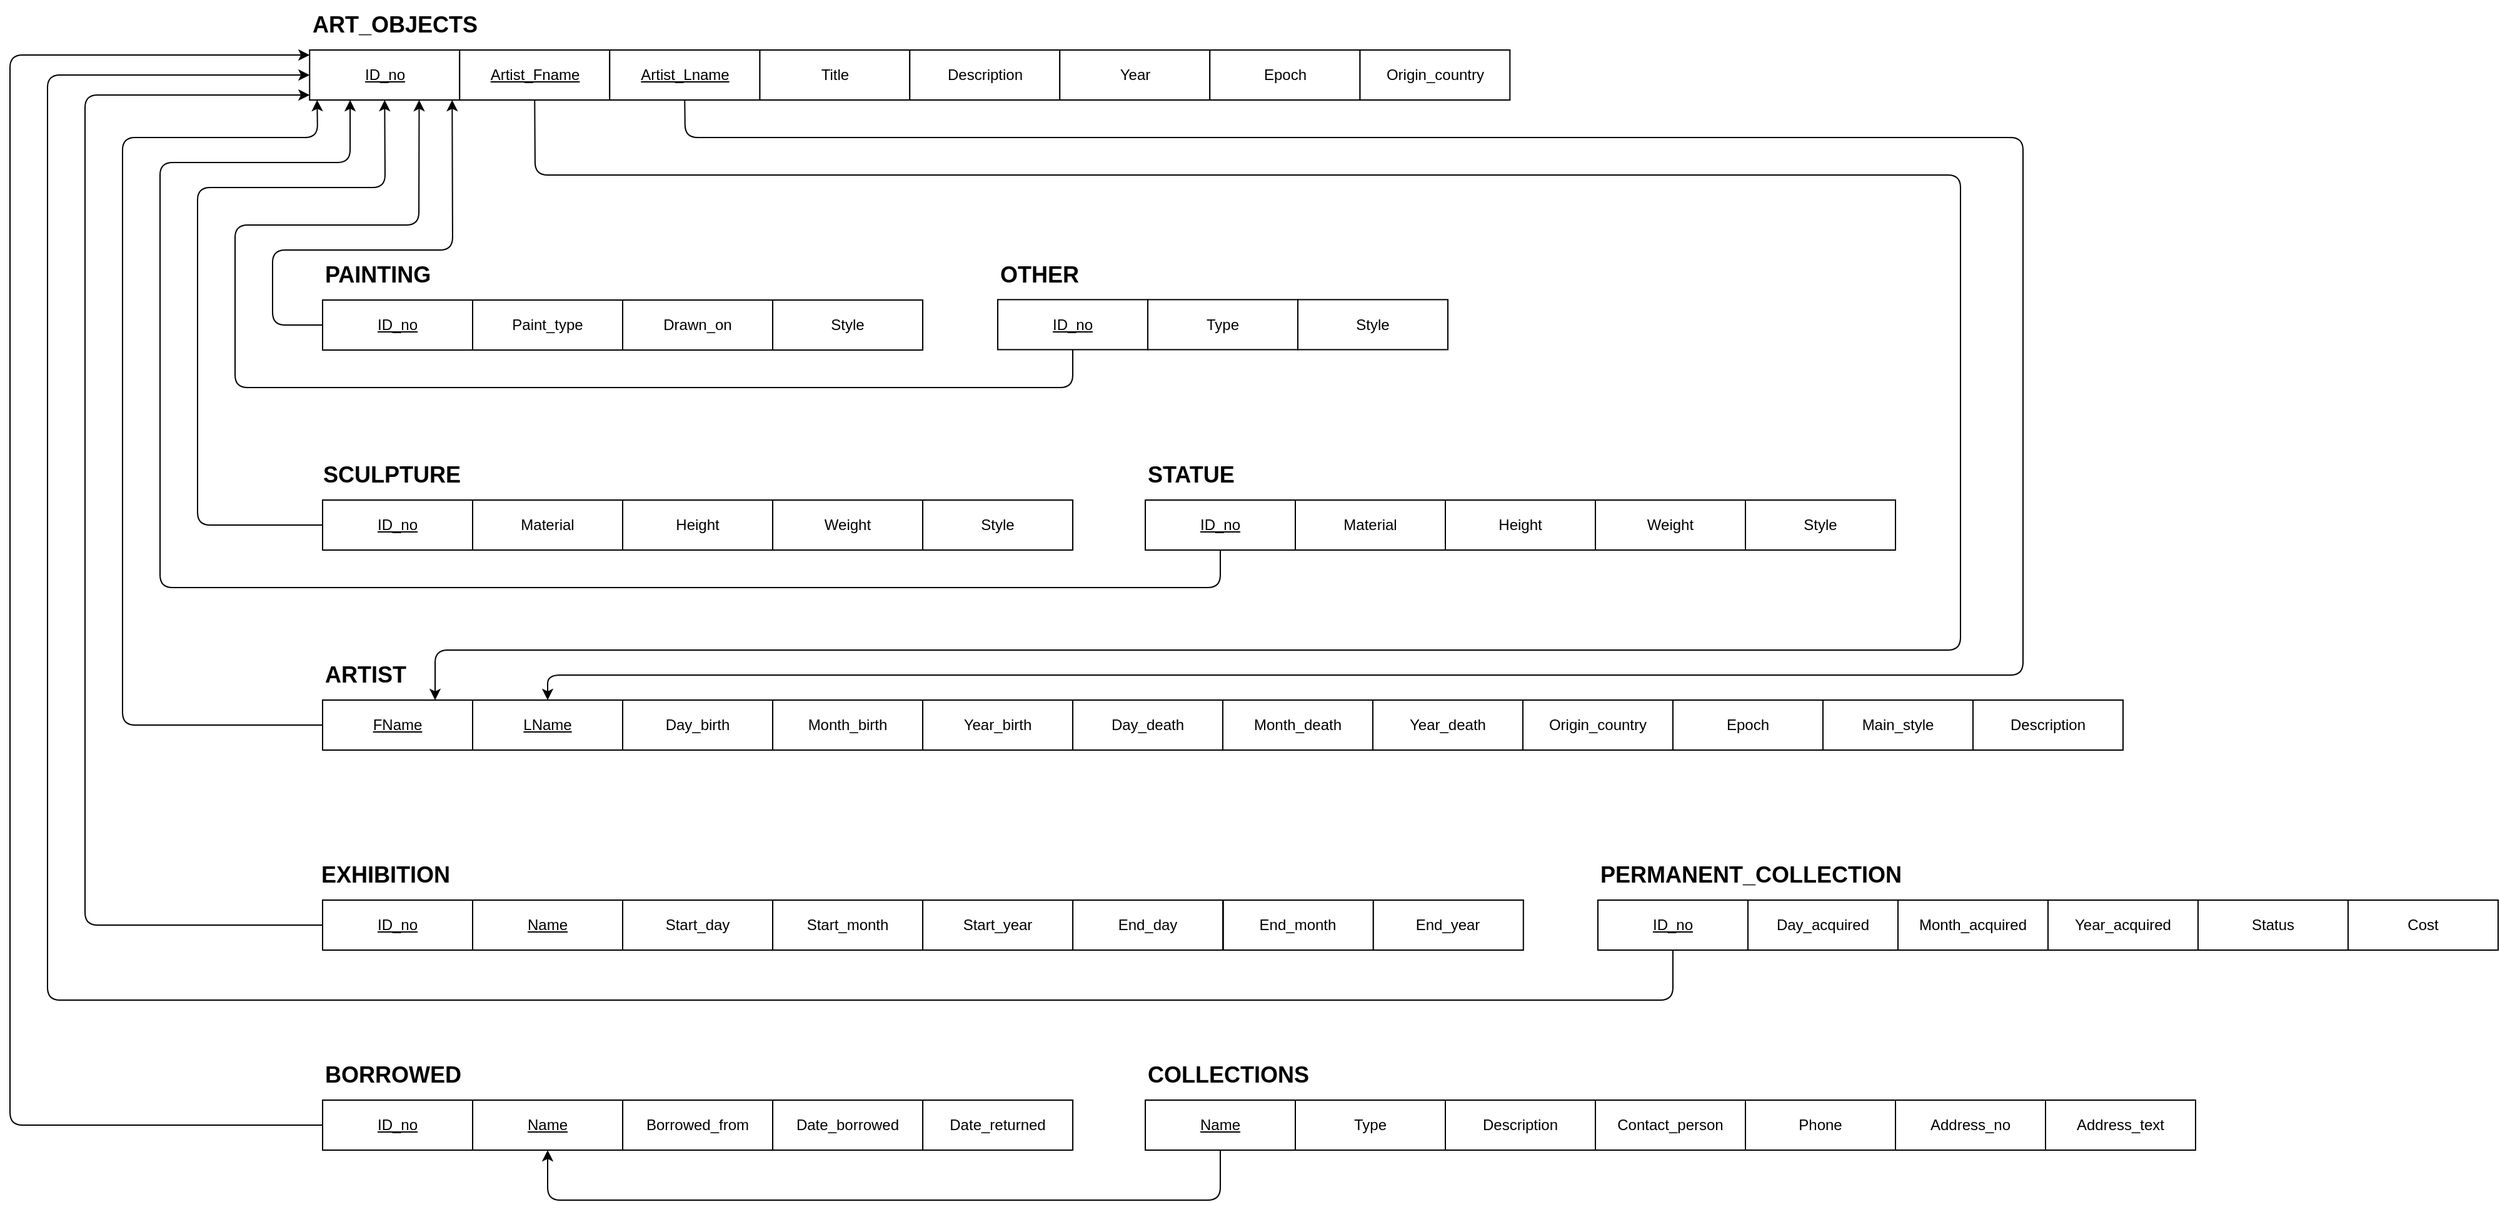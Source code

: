 <mxfile>
    <diagram id="mbgXg7MLxgZCqN_WTLX3" name="Page-1">
        <mxGraphModel dx="1990" dy="2117" grid="1" gridSize="10" guides="1" tooltips="1" connect="1" arrows="1" fold="1" page="1" pageScale="1" pageWidth="850" pageHeight="1100" background="none" math="0" shadow="0">
            <root>
                <mxCell id="0"/>
                <mxCell id="1" parent="0"/>
                <mxCell id="67" style="edgeStyle=none;html=1;exitX=0;exitY=0.5;exitDx=0;exitDy=0;fontSize=18;snapToPoint=0;orthogonal=0;entryX=0.95;entryY=1;entryDx=0;entryDy=0;orthogonalLoop=0;flowAnimation=0;backgroundOutline=0;entryPerimeter=0;" parent="1" source="9" target="58" edge="1">
                    <mxGeometry relative="1" as="geometry">
                        <mxPoint x="110" y="-70" as="targetPoint"/>
                        <Array as="points">
                            <mxPoint x="-30" y="60"/>
                            <mxPoint x="-30"/>
                            <mxPoint x="114"/>
                        </Array>
                    </mxGeometry>
                </mxCell>
                <mxCell id="68" style="edgeStyle=none;html=1;exitX=0;exitY=0.5;exitDx=0;exitDy=0;fontSize=18;entryX=0.5;entryY=1;entryDx=0;entryDy=0;entryPerimeter=0;" parent="1" source="20" target="58" edge="1">
                    <mxGeometry relative="1" as="geometry">
                        <mxPoint x="60" y="-50" as="targetPoint"/>
                        <Array as="points">
                            <mxPoint x="-90" y="220"/>
                            <mxPoint x="-90" y="-50"/>
                            <mxPoint x="60" y="-50"/>
                        </Array>
                    </mxGeometry>
                </mxCell>
                <mxCell id="69" style="edgeStyle=none;html=1;exitX=0.5;exitY=1;exitDx=0;exitDy=0;fontSize=18;entryX=0.27;entryY=1;entryDx=0;entryDy=0;entryPerimeter=0;" parent="1" source="39" target="58" edge="1">
                    <mxGeometry relative="1" as="geometry">
                        <mxPoint x="10" y="379" as="sourcePoint"/>
                        <mxPoint x="-20" y="-110" as="targetPoint"/>
                        <Array as="points">
                            <mxPoint x="728" y="270"/>
                            <mxPoint x="-120" y="270"/>
                            <mxPoint x="-120" y="-70"/>
                            <mxPoint x="32" y="-70"/>
                        </Array>
                    </mxGeometry>
                </mxCell>
                <mxCell id="80" style="edgeStyle=none;html=1;exitX=0;exitY=0.5;exitDx=0;exitDy=0;entryX=0.05;entryY=1;entryDx=0;entryDy=0;fontSize=18;entryPerimeter=0;" parent="1" target="58" edge="1">
                    <mxGeometry relative="1" as="geometry">
                        <Array as="points">
                            <mxPoint x="-150" y="380"/>
                            <mxPoint x="-150" y="-90"/>
                            <mxPoint x="6" y="-90"/>
                        </Array>
                        <mxPoint x="10.02" y="380" as="sourcePoint"/>
                    </mxGeometry>
                </mxCell>
                <mxCell id="94" value="" style="group" parent="1" vertex="1" connectable="0">
                    <mxGeometry width="490" height="80" as="geometry"/>
                </mxCell>
                <mxCell id="9" value="&lt;u&gt;ID_no&lt;/u&gt;" style="rounded=0;whiteSpace=wrap;html=1;" parent="94" vertex="1">
                    <mxGeometry x="10" y="40" width="120" height="40" as="geometry"/>
                </mxCell>
                <mxCell id="10" value="PAINTING" style="text;strokeColor=none;fillColor=none;html=1;fontSize=18;fontStyle=1;verticalAlign=middle;align=left;" parent="94" vertex="1">
                    <mxGeometry x="10" width="100" height="40" as="geometry"/>
                </mxCell>
                <mxCell id="11" value="Paint_type" style="rounded=0;whiteSpace=wrap;html=1;" parent="94" vertex="1">
                    <mxGeometry x="130" y="40" width="120" height="40" as="geometry"/>
                </mxCell>
                <mxCell id="12" value="Drawn_on" style="rounded=0;whiteSpace=wrap;html=1;" parent="94" vertex="1">
                    <mxGeometry x="250" y="40" width="120" height="40" as="geometry"/>
                </mxCell>
                <mxCell id="13" value="Style" style="rounded=0;whiteSpace=wrap;html=1;" parent="94" vertex="1">
                    <mxGeometry x="370" y="40" width="120" height="40" as="geometry"/>
                </mxCell>
                <mxCell id="95" value="" style="group" parent="1" vertex="1" connectable="0">
                    <mxGeometry x="10" y="160" width="600" height="80" as="geometry"/>
                </mxCell>
                <mxCell id="20" value="&lt;u&gt;ID_no&lt;/u&gt;" style="rounded=0;whiteSpace=wrap;html=1;" parent="95" vertex="1">
                    <mxGeometry y="40" width="120" height="40" as="geometry"/>
                </mxCell>
                <mxCell id="21" value="SCULPTURE" style="text;strokeColor=none;fillColor=none;html=1;fontSize=18;fontStyle=1;verticalAlign=middle;align=center;" parent="95" vertex="1">
                    <mxGeometry width="110" height="40" as="geometry"/>
                </mxCell>
                <mxCell id="22" value="Material" style="rounded=0;whiteSpace=wrap;html=1;" parent="95" vertex="1">
                    <mxGeometry x="120" y="40" width="120" height="40" as="geometry"/>
                </mxCell>
                <mxCell id="23" value="Height" style="rounded=0;whiteSpace=wrap;html=1;" parent="95" vertex="1">
                    <mxGeometry x="240" y="40" width="120" height="40" as="geometry"/>
                </mxCell>
                <mxCell id="24" value="Weight" style="rounded=0;whiteSpace=wrap;html=1;" parent="95" vertex="1">
                    <mxGeometry x="360" y="40" width="120" height="40" as="geometry"/>
                </mxCell>
                <mxCell id="26" value="Style" style="rounded=0;whiteSpace=wrap;html=1;" parent="95" vertex="1">
                    <mxGeometry x="480" y="40" width="120" height="40" as="geometry"/>
                </mxCell>
                <mxCell id="108" style="edgeStyle=none;html=1;exitX=0.5;exitY=1;exitDx=0;exitDy=0;entryX=0.73;entryY=1;entryDx=0;entryDy=0;fontSize=18;entryPerimeter=0;" parent="1" source="29" target="58" edge="1">
                    <mxGeometry relative="1" as="geometry">
                        <Array as="points">
                            <mxPoint x="610" y="110"/>
                            <mxPoint x="-60" y="110"/>
                            <mxPoint x="-60" y="-20"/>
                            <mxPoint x="87" y="-20"/>
                        </Array>
                    </mxGeometry>
                </mxCell>
                <mxCell id="118" style="edgeStyle=none;html=1;exitX=0;exitY=0.5;exitDx=0;exitDy=0;entryX=0;entryY=0.9;entryDx=0;entryDy=0;fontSize=18;entryPerimeter=0;" parent="1" source="110" target="58" edge="1">
                    <mxGeometry relative="1" as="geometry">
                        <Array as="points">
                            <mxPoint x="-180" y="540"/>
                            <mxPoint x="-180" y="-124"/>
                        </Array>
                    </mxGeometry>
                </mxCell>
                <mxCell id="119" value="" style="group" parent="1" vertex="1" connectable="0">
                    <mxGeometry x="550" width="360" height="79.69" as="geometry"/>
                </mxCell>
                <mxCell id="29" value="&lt;u&gt;ID_no&lt;/u&gt;" style="rounded=0;whiteSpace=wrap;html=1;" parent="119" vertex="1">
                    <mxGeometry y="39.69" width="120" height="40" as="geometry"/>
                </mxCell>
                <mxCell id="30" value="OTHER" style="text;strokeColor=none;fillColor=none;html=1;fontSize=18;fontStyle=1;verticalAlign=middle;align=left;" parent="119" vertex="1">
                    <mxGeometry width="100" height="40" as="geometry"/>
                </mxCell>
                <mxCell id="31" value="Type" style="rounded=0;whiteSpace=wrap;html=1;" parent="119" vertex="1">
                    <mxGeometry x="120" y="39.69" width="120" height="40" as="geometry"/>
                </mxCell>
                <mxCell id="32" value="Style" style="rounded=0;whiteSpace=wrap;html=1;" parent="119" vertex="1">
                    <mxGeometry x="240" y="39.69" width="120" height="40" as="geometry"/>
                </mxCell>
                <mxCell id="120" value="" style="group" parent="1" vertex="1" connectable="0">
                    <mxGeometry x="668" y="160" width="600" height="80" as="geometry"/>
                </mxCell>
                <mxCell id="39" value="&lt;u&gt;ID_no&lt;/u&gt;" style="rounded=0;whiteSpace=wrap;html=1;" parent="120" vertex="1">
                    <mxGeometry y="40" width="120" height="40" as="geometry"/>
                </mxCell>
                <mxCell id="40" value="STATUE" style="text;strokeColor=none;fillColor=none;html=1;fontSize=18;fontStyle=1;verticalAlign=middle;align=left;" parent="120" vertex="1">
                    <mxGeometry width="100" height="40" as="geometry"/>
                </mxCell>
                <mxCell id="41" value="Material" style="rounded=0;whiteSpace=wrap;html=1;" parent="120" vertex="1">
                    <mxGeometry x="120" y="40" width="120" height="40" as="geometry"/>
                </mxCell>
                <mxCell id="42" value="Height" style="rounded=0;whiteSpace=wrap;html=1;" parent="120" vertex="1">
                    <mxGeometry x="240" y="40" width="120" height="40" as="geometry"/>
                </mxCell>
                <mxCell id="43" value="Weight" style="rounded=0;whiteSpace=wrap;html=1;" parent="120" vertex="1">
                    <mxGeometry x="360" y="40" width="120" height="40" as="geometry"/>
                </mxCell>
                <mxCell id="45" value="Style" style="rounded=0;whiteSpace=wrap;html=1;" parent="120" vertex="1">
                    <mxGeometry x="480" y="40" width="120" height="40" as="geometry"/>
                </mxCell>
                <mxCell id="146" value="" style="group" parent="1" vertex="1" connectable="0">
                    <mxGeometry x="10.02" y="640" width="600" height="80" as="geometry"/>
                </mxCell>
                <mxCell id="130" value="&lt;u&gt;ID_no&lt;/u&gt;" style="rounded=0;whiteSpace=wrap;html=1;" parent="146" vertex="1">
                    <mxGeometry y="40" width="120" height="40" as="geometry"/>
                </mxCell>
                <mxCell id="131" value="BORROWED" style="text;strokeColor=none;fillColor=none;html=1;fontSize=18;fontStyle=1;verticalAlign=middle;align=left;" parent="146" vertex="1">
                    <mxGeometry width="260" height="40" as="geometry"/>
                </mxCell>
                <mxCell id="132" value="Borrowed_from" style="rounded=0;whiteSpace=wrap;html=1;" parent="146" vertex="1">
                    <mxGeometry x="240" y="40" width="120" height="40" as="geometry"/>
                </mxCell>
                <mxCell id="133" value="Date_returned" style="rounded=0;whiteSpace=wrap;html=1;" parent="146" vertex="1">
                    <mxGeometry x="480" y="40" width="120" height="40" as="geometry"/>
                </mxCell>
                <mxCell id="134" value="Date_borrowed" style="rounded=0;whiteSpace=wrap;html=1;" parent="146" vertex="1">
                    <mxGeometry x="360" y="40" width="120" height="40" as="geometry"/>
                </mxCell>
                <mxCell id="145" value="&lt;u&gt;Name&lt;/u&gt;" style="rounded=0;whiteSpace=wrap;html=1;" parent="146" vertex="1">
                    <mxGeometry x="120" y="40" width="120" height="40" as="geometry"/>
                </mxCell>
                <mxCell id="149" style="edgeStyle=none;html=1;exitX=0.5;exitY=1;exitDx=0;exitDy=0;entryX=0.5;entryY=1;entryDx=0;entryDy=0;fontSize=18;" parent="1" source="138" target="145" edge="1">
                    <mxGeometry relative="1" as="geometry">
                        <Array as="points">
                            <mxPoint x="728" y="760"/>
                            <mxPoint x="190" y="760"/>
                        </Array>
                    </mxGeometry>
                </mxCell>
                <mxCell id="150" style="edgeStyle=none;html=1;exitX=0;exitY=0.5;exitDx=0;exitDy=0;fontSize=18;entryX=0;entryY=0.1;entryDx=0;entryDy=0;entryPerimeter=0;" parent="1" source="130" target="58" edge="1">
                    <mxGeometry relative="1" as="geometry">
                        <Array as="points">
                            <mxPoint x="-240" y="700"/>
                            <mxPoint x="-240" y="-156"/>
                        </Array>
                        <mxPoint x="-30" y="-160" as="targetPoint"/>
                    </mxGeometry>
                </mxCell>
                <mxCell id="158" style="edgeStyle=none;html=1;exitX=0.5;exitY=1;exitDx=0;exitDy=0;entryX=0;entryY=0.5;entryDx=0;entryDy=0;fontSize=18;entryPerimeter=0;" parent="1" source="123" target="58" edge="1">
                    <mxGeometry relative="1" as="geometry">
                        <Array as="points">
                            <mxPoint x="1090" y="600"/>
                            <mxPoint x="-210" y="600"/>
                            <mxPoint x="-210" y="-140"/>
                        </Array>
                    </mxGeometry>
                </mxCell>
                <mxCell id="161" value="" style="group" parent="1" vertex="1" connectable="0">
                    <mxGeometry x="668" y="640" width="840" height="80" as="geometry"/>
                </mxCell>
                <mxCell id="137" value="COLLECTIONS" style="text;strokeColor=none;fillColor=none;html=1;fontSize=18;fontStyle=1;verticalAlign=middle;align=left;" parent="161" vertex="1">
                    <mxGeometry width="260" height="40" as="geometry"/>
                </mxCell>
                <mxCell id="138" value="&lt;u&gt;Name&lt;/u&gt;" style="rounded=0;whiteSpace=wrap;html=1;" parent="161" vertex="1">
                    <mxGeometry y="40" width="120" height="40" as="geometry"/>
                </mxCell>
                <mxCell id="139" value="Description" style="rounded=0;whiteSpace=wrap;html=1;" parent="161" vertex="1">
                    <mxGeometry x="240" y="40" width="120" height="40" as="geometry"/>
                </mxCell>
                <mxCell id="140" value="Type" style="rounded=0;whiteSpace=wrap;html=1;" parent="161" vertex="1">
                    <mxGeometry x="120" y="40" width="120" height="40" as="geometry"/>
                </mxCell>
                <mxCell id="141" value="Contact_person" style="rounded=0;whiteSpace=wrap;html=1;" parent="161" vertex="1">
                    <mxGeometry x="360" y="40" width="120" height="40" as="geometry"/>
                </mxCell>
                <mxCell id="142" value="Phone" style="rounded=0;whiteSpace=wrap;html=1;" parent="161" vertex="1">
                    <mxGeometry x="480" y="40" width="120" height="40" as="geometry"/>
                </mxCell>
                <mxCell id="143" value="Address_no" style="rounded=0;whiteSpace=wrap;html=1;" parent="161" vertex="1">
                    <mxGeometry x="600" y="40" width="120" height="40" as="geometry"/>
                </mxCell>
                <mxCell id="160" value="Address_text" style="rounded=0;whiteSpace=wrap;html=1;" parent="161" vertex="1">
                    <mxGeometry x="720" y="40" width="120" height="40" as="geometry"/>
                </mxCell>
                <mxCell id="170" value="" style="group" parent="1" vertex="1" connectable="0">
                    <mxGeometry x="10" y="480" width="960.39" height="80" as="geometry"/>
                </mxCell>
                <mxCell id="110" value="&lt;u&gt;ID_no&lt;/u&gt;" style="rounded=0;whiteSpace=wrap;html=1;" parent="170" vertex="1">
                    <mxGeometry y="40" width="120" height="40" as="geometry"/>
                </mxCell>
                <mxCell id="111" value="EXHIBITION" style="text;strokeColor=none;fillColor=none;html=1;fontSize=18;fontStyle=1;verticalAlign=middle;align=center;" parent="170" vertex="1">
                    <mxGeometry width="100" height="40" as="geometry"/>
                </mxCell>
                <mxCell id="112" value="&lt;u&gt;Name&lt;/u&gt;" style="rounded=0;whiteSpace=wrap;html=1;" parent="170" vertex="1">
                    <mxGeometry x="120" y="40" width="120" height="40" as="geometry"/>
                </mxCell>
                <mxCell id="116" value="Start_day" style="rounded=0;whiteSpace=wrap;html=1;" parent="170" vertex="1">
                    <mxGeometry x="240" y="40" width="120" height="40" as="geometry"/>
                </mxCell>
                <mxCell id="113" value="End_day" style="rounded=0;whiteSpace=wrap;html=1;" parent="170" vertex="1">
                    <mxGeometry x="600.02" y="40" width="120" height="40" as="geometry"/>
                </mxCell>
                <mxCell id="165" value="Start_month" style="rounded=0;whiteSpace=wrap;html=1;" parent="170" vertex="1">
                    <mxGeometry x="360.02" y="40" width="120" height="40" as="geometry"/>
                </mxCell>
                <mxCell id="166" value="Start_year" style="rounded=0;whiteSpace=wrap;html=1;" parent="170" vertex="1">
                    <mxGeometry x="480.02" y="40" width="120" height="40" as="geometry"/>
                </mxCell>
                <mxCell id="167" value="End_month" style="rounded=0;whiteSpace=wrap;html=1;" parent="170" vertex="1">
                    <mxGeometry x="720.39" y="40" width="120" height="40" as="geometry"/>
                </mxCell>
                <mxCell id="168" value="End_year" style="rounded=0;whiteSpace=wrap;html=1;" parent="170" vertex="1">
                    <mxGeometry x="840.39" y="40" width="120" height="40" as="geometry"/>
                </mxCell>
                <mxCell id="171" value="" style="group" parent="1" vertex="1" connectable="0">
                    <mxGeometry x="1030" y="480" width="720" height="80" as="geometry"/>
                </mxCell>
                <mxCell id="123" value="&lt;u&gt;ID_no&lt;/u&gt;" style="rounded=0;whiteSpace=wrap;html=1;container=0;" parent="171" vertex="1">
                    <mxGeometry y="40" width="120" height="40" as="geometry"/>
                </mxCell>
                <mxCell id="124" value="PERMANENT_COLLECTION" style="text;strokeColor=none;fillColor=none;html=1;fontSize=18;fontStyle=1;verticalAlign=middle;align=left;container=0;" parent="171" vertex="1">
                    <mxGeometry width="260" height="40" as="geometry"/>
                </mxCell>
                <mxCell id="125" value="Day_acquired" style="rounded=0;whiteSpace=wrap;html=1;container=0;" parent="171" vertex="1">
                    <mxGeometry x="120" y="40" width="120" height="40" as="geometry"/>
                </mxCell>
                <mxCell id="126" value="Cost" style="rounded=0;whiteSpace=wrap;html=1;container=0;" parent="171" vertex="1">
                    <mxGeometry x="600" y="40" width="120" height="40" as="geometry"/>
                </mxCell>
                <mxCell id="127" value="Status" style="rounded=0;whiteSpace=wrap;html=1;container=0;" parent="171" vertex="1">
                    <mxGeometry x="480" y="40" width="120" height="40" as="geometry"/>
                </mxCell>
                <mxCell id="162" value="Month_acquired" style="rounded=0;whiteSpace=wrap;html=1;container=0;" parent="171" vertex="1">
                    <mxGeometry x="240" y="40" width="120" height="40" as="geometry"/>
                </mxCell>
                <mxCell id="163" value="Year_acquired" style="rounded=0;whiteSpace=wrap;html=1;container=0;" parent="171" vertex="1">
                    <mxGeometry x="360" y="40" width="120" height="40" as="geometry"/>
                </mxCell>
                <mxCell id="58" value="&lt;u&gt;ID_no&lt;/u&gt;" style="rounded=0;whiteSpace=wrap;html=1;snapToPoint=0;points=[[0,0.1,0,0,0],[0,0.5,0,0,0],[0,0.9,0,0,0],[0.05,1,0,0,0],[0.25,0,0,0,0],[0.27,1,0,0,0],[0.5,0,0,0,0],[0.5,1,0,0,0],[0.73,1,0,0,0],[0.75,0,0,0,0],[0.95,1,0,0,0],[1,0,0,0,0],[1,0.25,0,0,0],[1,0.5,0,0,0],[1,0.75,0,0,0]];" parent="1" vertex="1">
                    <mxGeometry x="-0.36" y="-160" width="120" height="40" as="geometry"/>
                </mxCell>
                <mxCell id="59" value="ART_OBJECTS" style="text;strokeColor=none;fillColor=none;html=1;fontSize=18;fontStyle=1;verticalAlign=middle;align=left;" parent="1" vertex="1">
                    <mxGeometry x="0.02" y="-200" width="130" height="40" as="geometry"/>
                </mxCell>
                <mxCell id="60" value="Title" style="rounded=0;whiteSpace=wrap;html=1;" parent="1" vertex="1">
                    <mxGeometry x="359.64" y="-160" width="120" height="40" as="geometry"/>
                </mxCell>
                <mxCell id="61" value="Description" style="rounded=0;whiteSpace=wrap;html=1;" parent="1" vertex="1">
                    <mxGeometry x="479.64" y="-160" width="120" height="40" as="geometry"/>
                </mxCell>
                <mxCell id="62" value="Year" style="rounded=0;whiteSpace=wrap;html=1;" parent="1" vertex="1">
                    <mxGeometry x="599.64" y="-160" width="120" height="40" as="geometry"/>
                </mxCell>
                <mxCell id="63" value="Origin_country" style="rounded=0;whiteSpace=wrap;html=1;" parent="1" vertex="1">
                    <mxGeometry x="839.64" y="-160" width="120" height="40" as="geometry"/>
                </mxCell>
                <mxCell id="64" value="Epoch" style="rounded=0;whiteSpace=wrap;html=1;" parent="1" vertex="1">
                    <mxGeometry x="719.64" y="-160" width="120" height="40" as="geometry"/>
                </mxCell>
                <mxCell id="172" value="" style="group" vertex="1" connectable="0" parent="1">
                    <mxGeometry x="10.0" y="320" width="1440" height="80" as="geometry"/>
                </mxCell>
                <mxCell id="101" value="Month_birth" style="rounded=0;whiteSpace=wrap;html=1;" parent="172" vertex="1">
                    <mxGeometry x="360" y="40" width="120" height="40" as="geometry"/>
                </mxCell>
                <mxCell id="102" value="Origin_country" style="rounded=0;whiteSpace=wrap;html=1;" parent="172" vertex="1">
                    <mxGeometry x="960" y="40" width="120" height="40" as="geometry"/>
                </mxCell>
                <mxCell id="73" value="ARTIST" style="text;strokeColor=none;fillColor=none;html=1;fontSize=18;fontStyle=1;verticalAlign=middle;align=left;" parent="172" vertex="1">
                    <mxGeometry x="0.02" width="100" height="40" as="geometry"/>
                </mxCell>
                <mxCell id="74" value="&lt;u&gt;FName&lt;/u&gt;" style="rounded=0;whiteSpace=wrap;html=1;" parent="172" vertex="1">
                    <mxGeometry y="40" width="120" height="40" as="geometry"/>
                </mxCell>
                <mxCell id="75" value="&lt;u&gt;LName&lt;/u&gt;" style="rounded=0;whiteSpace=wrap;html=1;" parent="172" vertex="1">
                    <mxGeometry x="120.0" y="40" width="120" height="40" as="geometry"/>
                </mxCell>
                <mxCell id="76" value="Day_birth" style="rounded=0;whiteSpace=wrap;html=1;" parent="172" vertex="1">
                    <mxGeometry x="240" y="40" width="120" height="40" as="geometry"/>
                </mxCell>
                <mxCell id="103" value="Epoch" style="rounded=0;whiteSpace=wrap;html=1;" parent="172" vertex="1">
                    <mxGeometry x="1080" y="40" width="120" height="40" as="geometry"/>
                </mxCell>
                <mxCell id="104" value="Main_style" style="rounded=0;whiteSpace=wrap;html=1;" parent="172" vertex="1">
                    <mxGeometry x="1200" y="40" width="120" height="40" as="geometry"/>
                </mxCell>
                <mxCell id="105" value="Description" style="rounded=0;whiteSpace=wrap;html=1;" parent="172" vertex="1">
                    <mxGeometry x="1320" y="40" width="120" height="40" as="geometry"/>
                </mxCell>
                <mxCell id="152" value="Day_death" style="rounded=0;whiteSpace=wrap;html=1;" parent="172" vertex="1">
                    <mxGeometry x="600" y="40" width="120" height="40" as="geometry"/>
                </mxCell>
                <mxCell id="153" value="Year_birth" style="rounded=0;whiteSpace=wrap;html=1;" parent="172" vertex="1">
                    <mxGeometry x="480" y="40" width="120" height="40" as="geometry"/>
                </mxCell>
                <mxCell id="154" value="Month_death" style="rounded=0;whiteSpace=wrap;html=1;" parent="172" vertex="1">
                    <mxGeometry x="720" y="40" width="120" height="40" as="geometry"/>
                </mxCell>
                <mxCell id="155" value="Year_death" style="rounded=0;whiteSpace=wrap;html=1;" parent="172" vertex="1">
                    <mxGeometry x="840" y="40" width="120" height="40" as="geometry"/>
                </mxCell>
                <mxCell id="175" style="edgeStyle=none;html=1;exitX=0.5;exitY=1;exitDx=0;exitDy=0;exitPerimeter=0;entryX=0.75;entryY=0;entryDx=0;entryDy=0;" edge="1" parent="1" source="173" target="74">
                    <mxGeometry relative="1" as="geometry">
                        <Array as="points">
                            <mxPoint x="180" y="-60"/>
                            <mxPoint x="1320" y="-60"/>
                            <mxPoint x="1320" y="320"/>
                            <mxPoint x="100" y="320"/>
                        </Array>
                    </mxGeometry>
                </mxCell>
                <mxCell id="173" value="&lt;u&gt;Artist_Fname&lt;/u&gt;" style="rounded=0;whiteSpace=wrap;html=1;snapToPoint=0;points=[[0,0.1,0,0,0],[0,0.5,0,0,0],[0,0.9,0,0,0],[0.05,1,0,0,0],[0.25,0,0,0,0],[0.27,1,0,0,0],[0.5,0,0,0,0],[0.5,1,0,0,0],[0.73,1,0,0,0],[0.75,0,0,0,0],[0.95,1,0,0,0],[1,0,0,0,0],[1,0.25,0,0,0],[1,0.5,0,0,0],[1,0.75,0,0,0]];" vertex="1" parent="1">
                    <mxGeometry x="119.64" y="-160" width="120" height="40" as="geometry"/>
                </mxCell>
                <mxCell id="176" style="edgeStyle=none;html=1;exitX=0.5;exitY=1;exitDx=0;exitDy=0;exitPerimeter=0;entryX=0.5;entryY=0;entryDx=0;entryDy=0;" edge="1" parent="1" source="174" target="75">
                    <mxGeometry relative="1" as="geometry">
                        <Array as="points">
                            <mxPoint x="300" y="-90"/>
                            <mxPoint x="1370" y="-90"/>
                            <mxPoint x="1370" y="340"/>
                            <mxPoint x="190" y="340"/>
                        </Array>
                    </mxGeometry>
                </mxCell>
                <mxCell id="174" value="&lt;u&gt;Artist_Lname&lt;/u&gt;" style="rounded=0;whiteSpace=wrap;html=1;snapToPoint=0;points=[[0,0.1,0,0,0],[0,0.5,0,0,0],[0,0.9,0,0,0],[0.05,1,0,0,0],[0.25,0,0,0,0],[0.27,1,0,0,0],[0.5,0,0,0,0],[0.5,1,0,0,0],[0.73,1,0,0,0],[0.75,0,0,0,0],[0.95,1,0,0,0],[1,0,0,0,0],[1,0.25,0,0,0],[1,0.5,0,0,0],[1,0.75,0,0,0]];" vertex="1" parent="1">
                    <mxGeometry x="239.64" y="-160" width="120" height="40" as="geometry"/>
                </mxCell>
            </root>
        </mxGraphModel>
    </diagram>
</mxfile>
